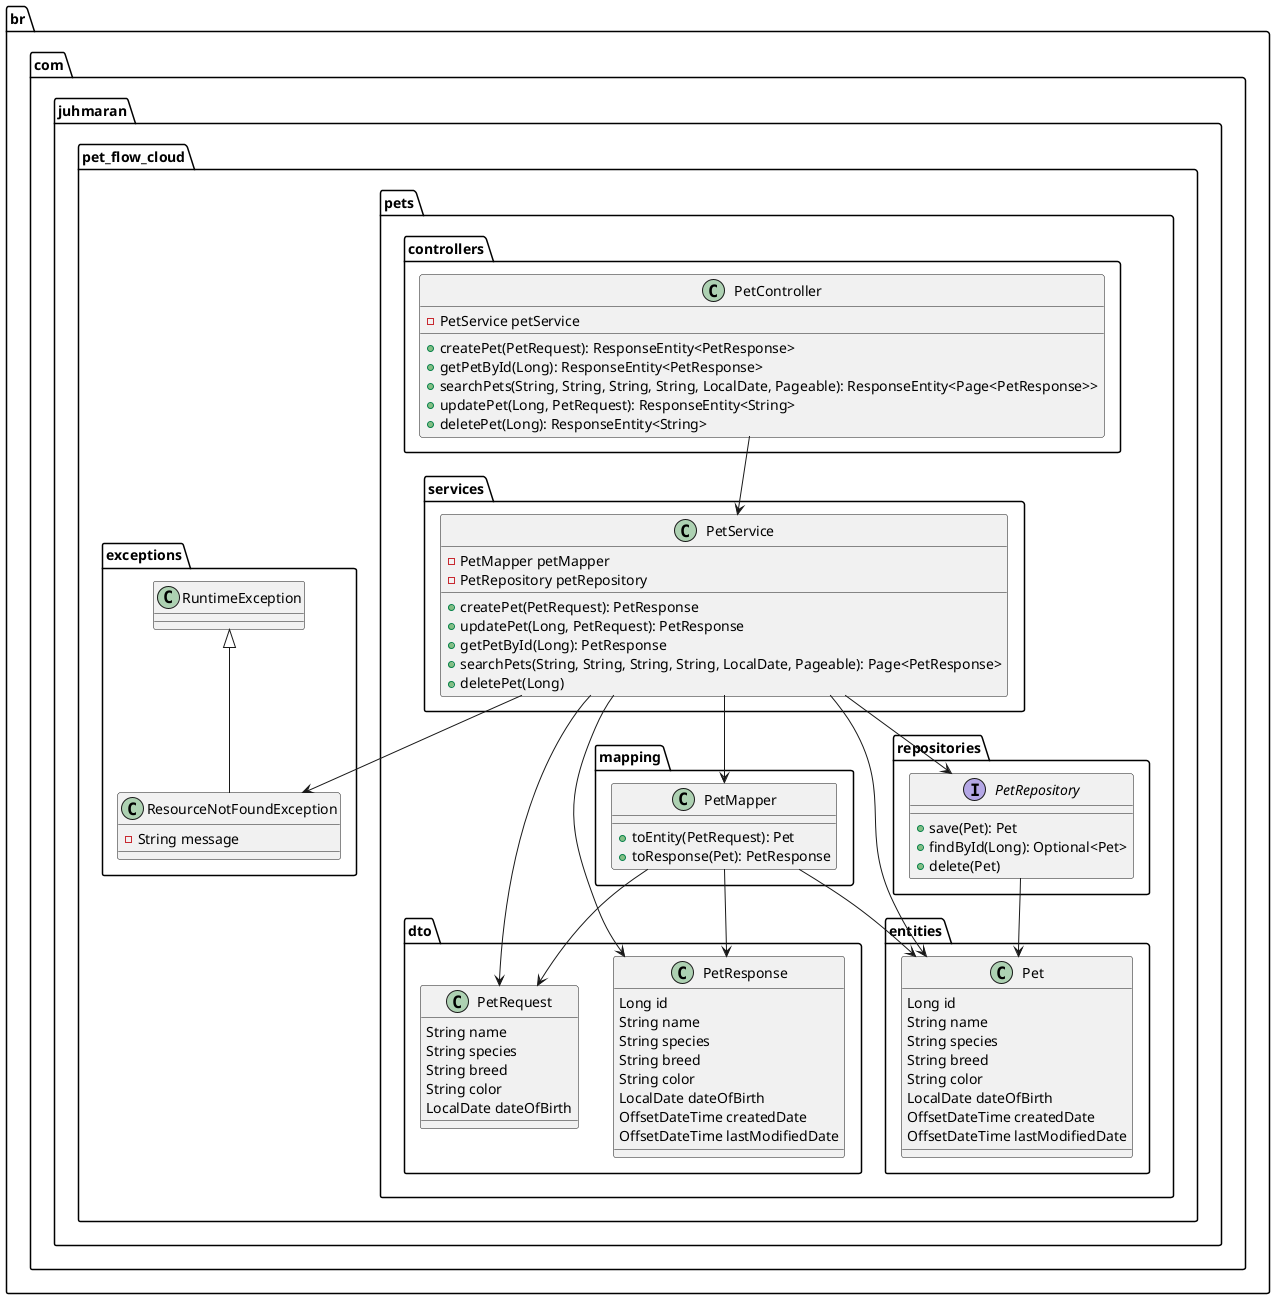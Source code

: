 @startuml

package br.com.juhmaran.pet_flow_cloud.pets.entities {
    class Pet {
        Long id
        String name
        String species
        String breed
        String color
        LocalDate dateOfBirth
        OffsetDateTime createdDate
        OffsetDateTime lastModifiedDate
    }
}

package br.com.juhmaran.pet_flow_cloud.pets.dto {
    class PetRequest {
        String name
        String species
        String breed
        String color
        LocalDate dateOfBirth
    }

    class PetResponse {
        Long id
        String name
        String species
        String breed
        String color
        LocalDate dateOfBirth
        OffsetDateTime createdDate
        OffsetDateTime lastModifiedDate
    }
}

package br.com.juhmaran.pet_flow_cloud.pets.repositories {
    interface PetRepository {
        + save(Pet): Pet
        + findById(Long): Optional<Pet>
        + delete(Pet)
    }
}

package br.com.juhmaran.pet_flow_cloud.pets.mapping {
    class PetMapper {
        + toEntity(PetRequest): Pet
        + toResponse(Pet): PetResponse
    }
}

package br.com.juhmaran.pet_flow_cloud.pets.services {
    class PetService {
        - PetMapper petMapper
        - PetRepository petRepository
        + createPet(PetRequest): PetResponse
        + updatePet(Long, PetRequest): PetResponse
        + getPetById(Long): PetResponse
        + searchPets(String, String, String, String, LocalDate, Pageable): Page<PetResponse>
        + deletePet(Long)
    }
}

package br.com.juhmaran.pet_flow_cloud.pets.controllers {
    class PetController {
        - PetService petService
        + createPet(PetRequest): ResponseEntity<PetResponse>
        + getPetById(Long): ResponseEntity<PetResponse>
        + searchPets(String, String, String, String, LocalDate, Pageable): ResponseEntity<Page<PetResponse>>
        + updatePet(Long, PetRequest): ResponseEntity<String>
        + deletePet(Long): ResponseEntity<String>
    }
}

package br.com.juhmaran.pet_flow_cloud.exceptions {
    class ResourceNotFoundException extends RuntimeException {
        - String message
    }
}

PetService --> PetRepository
PetService --> PetMapper
PetService --> Pet
PetService --> PetRequest
PetService --> PetResponse
PetService --> ResourceNotFoundException

PetController --> PetService
PetRepository --> Pet
PetMapper --> Pet
PetMapper --> PetRequest
PetMapper --> PetResponse

@enduml
